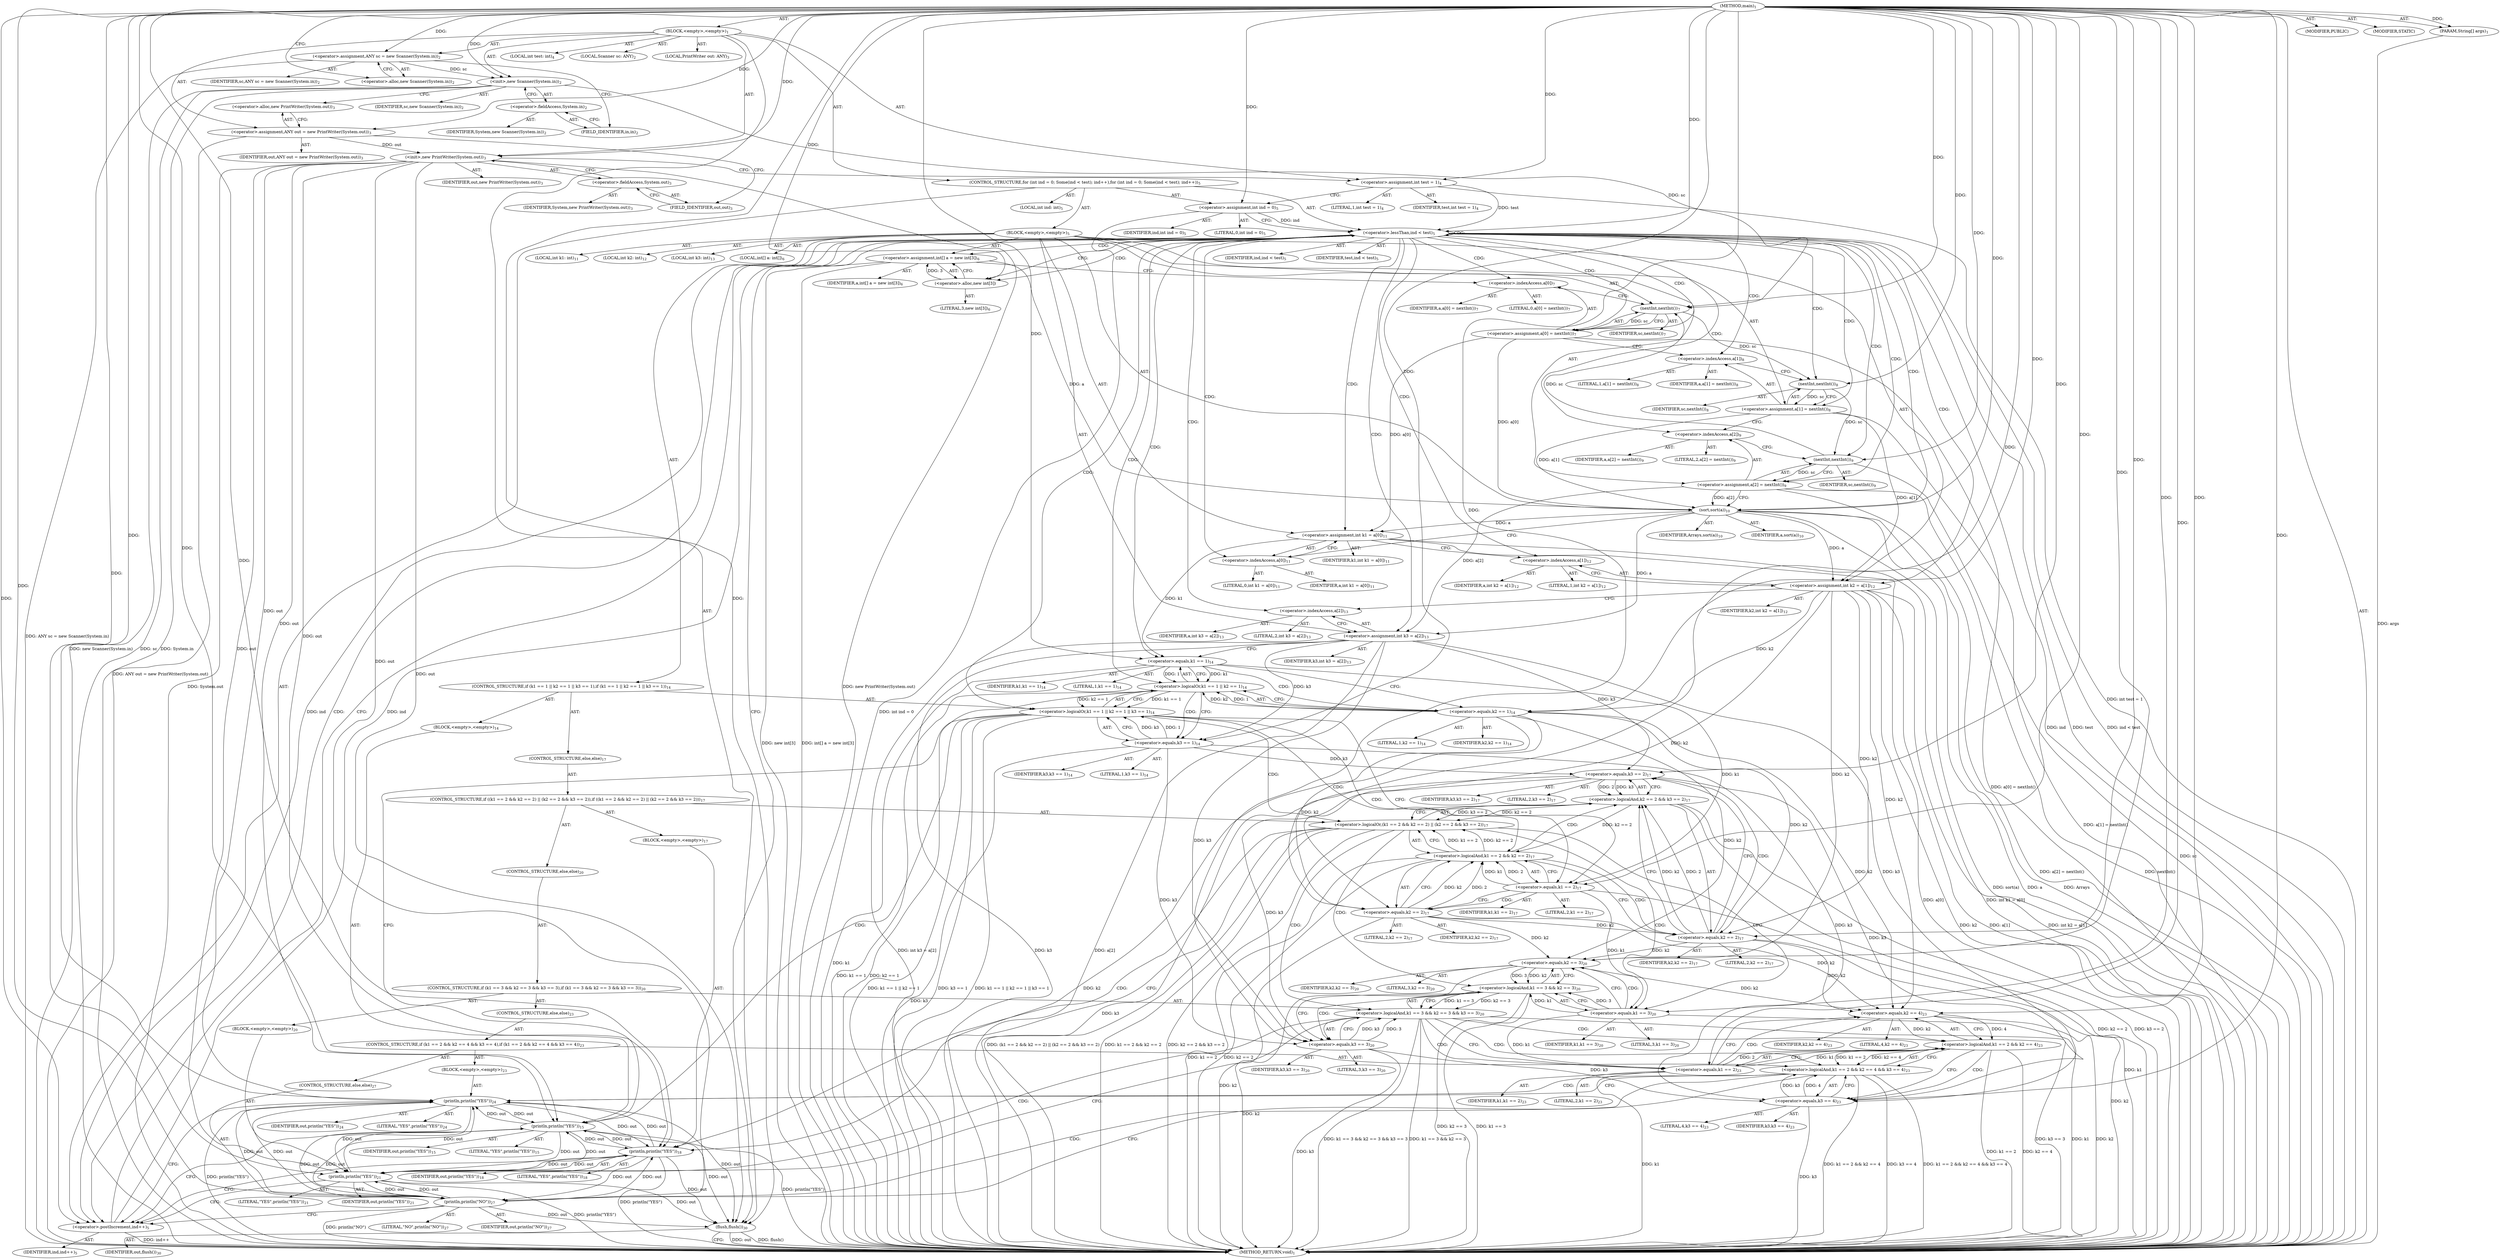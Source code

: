 digraph "main" {  
"21" [label = <(METHOD,main)<SUB>1</SUB>> ]
"22" [label = <(PARAM,String[] args)<SUB>1</SUB>> ]
"23" [label = <(BLOCK,&lt;empty&gt;,&lt;empty&gt;)<SUB>1</SUB>> ]
"4" [label = <(LOCAL,Scanner sc: ANY)<SUB>2</SUB>> ]
"24" [label = <(&lt;operator&gt;.assignment,ANY sc = new Scanner(System.in))<SUB>2</SUB>> ]
"25" [label = <(IDENTIFIER,sc,ANY sc = new Scanner(System.in))<SUB>2</SUB>> ]
"26" [label = <(&lt;operator&gt;.alloc,new Scanner(System.in))<SUB>2</SUB>> ]
"27" [label = <(&lt;init&gt;,new Scanner(System.in))<SUB>2</SUB>> ]
"3" [label = <(IDENTIFIER,sc,new Scanner(System.in))<SUB>2</SUB>> ]
"28" [label = <(&lt;operator&gt;.fieldAccess,System.in)<SUB>2</SUB>> ]
"29" [label = <(IDENTIFIER,System,new Scanner(System.in))<SUB>2</SUB>> ]
"30" [label = <(FIELD_IDENTIFIER,in,in)<SUB>2</SUB>> ]
"6" [label = <(LOCAL,PrintWriter out: ANY)<SUB>3</SUB>> ]
"31" [label = <(&lt;operator&gt;.assignment,ANY out = new PrintWriter(System.out))<SUB>3</SUB>> ]
"32" [label = <(IDENTIFIER,out,ANY out = new PrintWriter(System.out))<SUB>3</SUB>> ]
"33" [label = <(&lt;operator&gt;.alloc,new PrintWriter(System.out))<SUB>3</SUB>> ]
"34" [label = <(&lt;init&gt;,new PrintWriter(System.out))<SUB>3</SUB>> ]
"5" [label = <(IDENTIFIER,out,new PrintWriter(System.out))<SUB>3</SUB>> ]
"35" [label = <(&lt;operator&gt;.fieldAccess,System.out)<SUB>3</SUB>> ]
"36" [label = <(IDENTIFIER,System,new PrintWriter(System.out))<SUB>3</SUB>> ]
"37" [label = <(FIELD_IDENTIFIER,out,out)<SUB>3</SUB>> ]
"38" [label = <(LOCAL,int test: int)<SUB>4</SUB>> ]
"39" [label = <(&lt;operator&gt;.assignment,int test = 1)<SUB>4</SUB>> ]
"40" [label = <(IDENTIFIER,test,int test = 1)<SUB>4</SUB>> ]
"41" [label = <(LITERAL,1,int test = 1)<SUB>4</SUB>> ]
"42" [label = <(CONTROL_STRUCTURE,for (int ind = 0; Some(ind &lt; test); ind++),for (int ind = 0; Some(ind &lt; test); ind++))<SUB>5</SUB>> ]
"43" [label = <(LOCAL,int ind: int)<SUB>5</SUB>> ]
"44" [label = <(&lt;operator&gt;.assignment,int ind = 0)<SUB>5</SUB>> ]
"45" [label = <(IDENTIFIER,ind,int ind = 0)<SUB>5</SUB>> ]
"46" [label = <(LITERAL,0,int ind = 0)<SUB>5</SUB>> ]
"47" [label = <(&lt;operator&gt;.lessThan,ind &lt; test)<SUB>5</SUB>> ]
"48" [label = <(IDENTIFIER,ind,ind &lt; test)<SUB>5</SUB>> ]
"49" [label = <(IDENTIFIER,test,ind &lt; test)<SUB>5</SUB>> ]
"50" [label = <(&lt;operator&gt;.postIncrement,ind++)<SUB>5</SUB>> ]
"51" [label = <(IDENTIFIER,ind,ind++)<SUB>5</SUB>> ]
"52" [label = <(BLOCK,&lt;empty&gt;,&lt;empty&gt;)<SUB>5</SUB>> ]
"53" [label = <(LOCAL,int[] a: int[])<SUB>6</SUB>> ]
"54" [label = <(&lt;operator&gt;.assignment,int[] a = new int[3])<SUB>6</SUB>> ]
"55" [label = <(IDENTIFIER,a,int[] a = new int[3])<SUB>6</SUB>> ]
"56" [label = <(&lt;operator&gt;.alloc,new int[3])> ]
"57" [label = <(LITERAL,3,new int[3])<SUB>6</SUB>> ]
"58" [label = <(&lt;operator&gt;.assignment,a[0] = nextInt())<SUB>7</SUB>> ]
"59" [label = <(&lt;operator&gt;.indexAccess,a[0])<SUB>7</SUB>> ]
"60" [label = <(IDENTIFIER,a,a[0] = nextInt())<SUB>7</SUB>> ]
"61" [label = <(LITERAL,0,a[0] = nextInt())<SUB>7</SUB>> ]
"62" [label = <(nextInt,nextInt())<SUB>7</SUB>> ]
"63" [label = <(IDENTIFIER,sc,nextInt())<SUB>7</SUB>> ]
"64" [label = <(&lt;operator&gt;.assignment,a[1] = nextInt())<SUB>8</SUB>> ]
"65" [label = <(&lt;operator&gt;.indexAccess,a[1])<SUB>8</SUB>> ]
"66" [label = <(IDENTIFIER,a,a[1] = nextInt())<SUB>8</SUB>> ]
"67" [label = <(LITERAL,1,a[1] = nextInt())<SUB>8</SUB>> ]
"68" [label = <(nextInt,nextInt())<SUB>8</SUB>> ]
"69" [label = <(IDENTIFIER,sc,nextInt())<SUB>8</SUB>> ]
"70" [label = <(&lt;operator&gt;.assignment,a[2] = nextInt())<SUB>9</SUB>> ]
"71" [label = <(&lt;operator&gt;.indexAccess,a[2])<SUB>9</SUB>> ]
"72" [label = <(IDENTIFIER,a,a[2] = nextInt())<SUB>9</SUB>> ]
"73" [label = <(LITERAL,2,a[2] = nextInt())<SUB>9</SUB>> ]
"74" [label = <(nextInt,nextInt())<SUB>9</SUB>> ]
"75" [label = <(IDENTIFIER,sc,nextInt())<SUB>9</SUB>> ]
"76" [label = <(sort,sort(a))<SUB>10</SUB>> ]
"77" [label = <(IDENTIFIER,Arrays,sort(a))<SUB>10</SUB>> ]
"78" [label = <(IDENTIFIER,a,sort(a))<SUB>10</SUB>> ]
"79" [label = <(LOCAL,int k1: int)<SUB>11</SUB>> ]
"80" [label = <(&lt;operator&gt;.assignment,int k1 = a[0])<SUB>11</SUB>> ]
"81" [label = <(IDENTIFIER,k1,int k1 = a[0])<SUB>11</SUB>> ]
"82" [label = <(&lt;operator&gt;.indexAccess,a[0])<SUB>11</SUB>> ]
"83" [label = <(IDENTIFIER,a,int k1 = a[0])<SUB>11</SUB>> ]
"84" [label = <(LITERAL,0,int k1 = a[0])<SUB>11</SUB>> ]
"85" [label = <(LOCAL,int k2: int)<SUB>12</SUB>> ]
"86" [label = <(&lt;operator&gt;.assignment,int k2 = a[1])<SUB>12</SUB>> ]
"87" [label = <(IDENTIFIER,k2,int k2 = a[1])<SUB>12</SUB>> ]
"88" [label = <(&lt;operator&gt;.indexAccess,a[1])<SUB>12</SUB>> ]
"89" [label = <(IDENTIFIER,a,int k2 = a[1])<SUB>12</SUB>> ]
"90" [label = <(LITERAL,1,int k2 = a[1])<SUB>12</SUB>> ]
"91" [label = <(LOCAL,int k3: int)<SUB>13</SUB>> ]
"92" [label = <(&lt;operator&gt;.assignment,int k3 = a[2])<SUB>13</SUB>> ]
"93" [label = <(IDENTIFIER,k3,int k3 = a[2])<SUB>13</SUB>> ]
"94" [label = <(&lt;operator&gt;.indexAccess,a[2])<SUB>13</SUB>> ]
"95" [label = <(IDENTIFIER,a,int k3 = a[2])<SUB>13</SUB>> ]
"96" [label = <(LITERAL,2,int k3 = a[2])<SUB>13</SUB>> ]
"97" [label = <(CONTROL_STRUCTURE,if (k1 == 1 || k2 == 1 || k3 == 1),if (k1 == 1 || k2 == 1 || k3 == 1))<SUB>14</SUB>> ]
"98" [label = <(&lt;operator&gt;.logicalOr,k1 == 1 || k2 == 1 || k3 == 1)<SUB>14</SUB>> ]
"99" [label = <(&lt;operator&gt;.logicalOr,k1 == 1 || k2 == 1)<SUB>14</SUB>> ]
"100" [label = <(&lt;operator&gt;.equals,k1 == 1)<SUB>14</SUB>> ]
"101" [label = <(IDENTIFIER,k1,k1 == 1)<SUB>14</SUB>> ]
"102" [label = <(LITERAL,1,k1 == 1)<SUB>14</SUB>> ]
"103" [label = <(&lt;operator&gt;.equals,k2 == 1)<SUB>14</SUB>> ]
"104" [label = <(IDENTIFIER,k2,k2 == 1)<SUB>14</SUB>> ]
"105" [label = <(LITERAL,1,k2 == 1)<SUB>14</SUB>> ]
"106" [label = <(&lt;operator&gt;.equals,k3 == 1)<SUB>14</SUB>> ]
"107" [label = <(IDENTIFIER,k3,k3 == 1)<SUB>14</SUB>> ]
"108" [label = <(LITERAL,1,k3 == 1)<SUB>14</SUB>> ]
"109" [label = <(BLOCK,&lt;empty&gt;,&lt;empty&gt;)<SUB>14</SUB>> ]
"110" [label = <(println,println(&quot;YES&quot;))<SUB>15</SUB>> ]
"111" [label = <(IDENTIFIER,out,println(&quot;YES&quot;))<SUB>15</SUB>> ]
"112" [label = <(LITERAL,&quot;YES&quot;,println(&quot;YES&quot;))<SUB>15</SUB>> ]
"113" [label = <(CONTROL_STRUCTURE,else,else)<SUB>17</SUB>> ]
"114" [label = <(CONTROL_STRUCTURE,if ((k1 == 2 &amp;&amp; k2 == 2) || (k2 == 2 &amp;&amp; k3 == 2)),if ((k1 == 2 &amp;&amp; k2 == 2) || (k2 == 2 &amp;&amp; k3 == 2)))<SUB>17</SUB>> ]
"115" [label = <(&lt;operator&gt;.logicalOr,(k1 == 2 &amp;&amp; k2 == 2) || (k2 == 2 &amp;&amp; k3 == 2))<SUB>17</SUB>> ]
"116" [label = <(&lt;operator&gt;.logicalAnd,k1 == 2 &amp;&amp; k2 == 2)<SUB>17</SUB>> ]
"117" [label = <(&lt;operator&gt;.equals,k1 == 2)<SUB>17</SUB>> ]
"118" [label = <(IDENTIFIER,k1,k1 == 2)<SUB>17</SUB>> ]
"119" [label = <(LITERAL,2,k1 == 2)<SUB>17</SUB>> ]
"120" [label = <(&lt;operator&gt;.equals,k2 == 2)<SUB>17</SUB>> ]
"121" [label = <(IDENTIFIER,k2,k2 == 2)<SUB>17</SUB>> ]
"122" [label = <(LITERAL,2,k2 == 2)<SUB>17</SUB>> ]
"123" [label = <(&lt;operator&gt;.logicalAnd,k2 == 2 &amp;&amp; k3 == 2)<SUB>17</SUB>> ]
"124" [label = <(&lt;operator&gt;.equals,k2 == 2)<SUB>17</SUB>> ]
"125" [label = <(IDENTIFIER,k2,k2 == 2)<SUB>17</SUB>> ]
"126" [label = <(LITERAL,2,k2 == 2)<SUB>17</SUB>> ]
"127" [label = <(&lt;operator&gt;.equals,k3 == 2)<SUB>17</SUB>> ]
"128" [label = <(IDENTIFIER,k3,k3 == 2)<SUB>17</SUB>> ]
"129" [label = <(LITERAL,2,k3 == 2)<SUB>17</SUB>> ]
"130" [label = <(BLOCK,&lt;empty&gt;,&lt;empty&gt;)<SUB>17</SUB>> ]
"131" [label = <(println,println(&quot;YES&quot;))<SUB>18</SUB>> ]
"132" [label = <(IDENTIFIER,out,println(&quot;YES&quot;))<SUB>18</SUB>> ]
"133" [label = <(LITERAL,&quot;YES&quot;,println(&quot;YES&quot;))<SUB>18</SUB>> ]
"134" [label = <(CONTROL_STRUCTURE,else,else)<SUB>20</SUB>> ]
"135" [label = <(CONTROL_STRUCTURE,if (k1 == 3 &amp;&amp; k2 == 3 &amp;&amp; k3 == 3),if (k1 == 3 &amp;&amp; k2 == 3 &amp;&amp; k3 == 3))<SUB>20</SUB>> ]
"136" [label = <(&lt;operator&gt;.logicalAnd,k1 == 3 &amp;&amp; k2 == 3 &amp;&amp; k3 == 3)<SUB>20</SUB>> ]
"137" [label = <(&lt;operator&gt;.logicalAnd,k1 == 3 &amp;&amp; k2 == 3)<SUB>20</SUB>> ]
"138" [label = <(&lt;operator&gt;.equals,k1 == 3)<SUB>20</SUB>> ]
"139" [label = <(IDENTIFIER,k1,k1 == 3)<SUB>20</SUB>> ]
"140" [label = <(LITERAL,3,k1 == 3)<SUB>20</SUB>> ]
"141" [label = <(&lt;operator&gt;.equals,k2 == 3)<SUB>20</SUB>> ]
"142" [label = <(IDENTIFIER,k2,k2 == 3)<SUB>20</SUB>> ]
"143" [label = <(LITERAL,3,k2 == 3)<SUB>20</SUB>> ]
"144" [label = <(&lt;operator&gt;.equals,k3 == 3)<SUB>20</SUB>> ]
"145" [label = <(IDENTIFIER,k3,k3 == 3)<SUB>20</SUB>> ]
"146" [label = <(LITERAL,3,k3 == 3)<SUB>20</SUB>> ]
"147" [label = <(BLOCK,&lt;empty&gt;,&lt;empty&gt;)<SUB>20</SUB>> ]
"148" [label = <(println,println(&quot;YES&quot;))<SUB>21</SUB>> ]
"149" [label = <(IDENTIFIER,out,println(&quot;YES&quot;))<SUB>21</SUB>> ]
"150" [label = <(LITERAL,&quot;YES&quot;,println(&quot;YES&quot;))<SUB>21</SUB>> ]
"151" [label = <(CONTROL_STRUCTURE,else,else)<SUB>23</SUB>> ]
"152" [label = <(CONTROL_STRUCTURE,if (k1 == 2 &amp;&amp; k2 == 4 &amp;&amp; k3 == 4),if (k1 == 2 &amp;&amp; k2 == 4 &amp;&amp; k3 == 4))<SUB>23</SUB>> ]
"153" [label = <(&lt;operator&gt;.logicalAnd,k1 == 2 &amp;&amp; k2 == 4 &amp;&amp; k3 == 4)<SUB>23</SUB>> ]
"154" [label = <(&lt;operator&gt;.logicalAnd,k1 == 2 &amp;&amp; k2 == 4)<SUB>23</SUB>> ]
"155" [label = <(&lt;operator&gt;.equals,k1 == 2)<SUB>23</SUB>> ]
"156" [label = <(IDENTIFIER,k1,k1 == 2)<SUB>23</SUB>> ]
"157" [label = <(LITERAL,2,k1 == 2)<SUB>23</SUB>> ]
"158" [label = <(&lt;operator&gt;.equals,k2 == 4)<SUB>23</SUB>> ]
"159" [label = <(IDENTIFIER,k2,k2 == 4)<SUB>23</SUB>> ]
"160" [label = <(LITERAL,4,k2 == 4)<SUB>23</SUB>> ]
"161" [label = <(&lt;operator&gt;.equals,k3 == 4)<SUB>23</SUB>> ]
"162" [label = <(IDENTIFIER,k3,k3 == 4)<SUB>23</SUB>> ]
"163" [label = <(LITERAL,4,k3 == 4)<SUB>23</SUB>> ]
"164" [label = <(BLOCK,&lt;empty&gt;,&lt;empty&gt;)<SUB>23</SUB>> ]
"165" [label = <(println,println(&quot;YES&quot;))<SUB>24</SUB>> ]
"166" [label = <(IDENTIFIER,out,println(&quot;YES&quot;))<SUB>24</SUB>> ]
"167" [label = <(LITERAL,&quot;YES&quot;,println(&quot;YES&quot;))<SUB>24</SUB>> ]
"168" [label = <(CONTROL_STRUCTURE,else,else)<SUB>27</SUB>> ]
"169" [label = <(println,println(&quot;NO&quot;))<SUB>27</SUB>> ]
"170" [label = <(IDENTIFIER,out,println(&quot;NO&quot;))<SUB>27</SUB>> ]
"171" [label = <(LITERAL,&quot;NO&quot;,println(&quot;NO&quot;))<SUB>27</SUB>> ]
"172" [label = <(flush,flush())<SUB>30</SUB>> ]
"173" [label = <(IDENTIFIER,out,flush())<SUB>30</SUB>> ]
"174" [label = <(MODIFIER,PUBLIC)> ]
"175" [label = <(MODIFIER,STATIC)> ]
"176" [label = <(METHOD_RETURN,void)<SUB>1</SUB>> ]
  "21" -> "22"  [ label = "AST: "] 
  "21" -> "23"  [ label = "AST: "] 
  "21" -> "174"  [ label = "AST: "] 
  "21" -> "175"  [ label = "AST: "] 
  "21" -> "176"  [ label = "AST: "] 
  "23" -> "4"  [ label = "AST: "] 
  "23" -> "24"  [ label = "AST: "] 
  "23" -> "27"  [ label = "AST: "] 
  "23" -> "6"  [ label = "AST: "] 
  "23" -> "31"  [ label = "AST: "] 
  "23" -> "34"  [ label = "AST: "] 
  "23" -> "38"  [ label = "AST: "] 
  "23" -> "39"  [ label = "AST: "] 
  "23" -> "42"  [ label = "AST: "] 
  "23" -> "172"  [ label = "AST: "] 
  "24" -> "25"  [ label = "AST: "] 
  "24" -> "26"  [ label = "AST: "] 
  "27" -> "3"  [ label = "AST: "] 
  "27" -> "28"  [ label = "AST: "] 
  "28" -> "29"  [ label = "AST: "] 
  "28" -> "30"  [ label = "AST: "] 
  "31" -> "32"  [ label = "AST: "] 
  "31" -> "33"  [ label = "AST: "] 
  "34" -> "5"  [ label = "AST: "] 
  "34" -> "35"  [ label = "AST: "] 
  "35" -> "36"  [ label = "AST: "] 
  "35" -> "37"  [ label = "AST: "] 
  "39" -> "40"  [ label = "AST: "] 
  "39" -> "41"  [ label = "AST: "] 
  "42" -> "43"  [ label = "AST: "] 
  "42" -> "44"  [ label = "AST: "] 
  "42" -> "47"  [ label = "AST: "] 
  "42" -> "50"  [ label = "AST: "] 
  "42" -> "52"  [ label = "AST: "] 
  "44" -> "45"  [ label = "AST: "] 
  "44" -> "46"  [ label = "AST: "] 
  "47" -> "48"  [ label = "AST: "] 
  "47" -> "49"  [ label = "AST: "] 
  "50" -> "51"  [ label = "AST: "] 
  "52" -> "53"  [ label = "AST: "] 
  "52" -> "54"  [ label = "AST: "] 
  "52" -> "58"  [ label = "AST: "] 
  "52" -> "64"  [ label = "AST: "] 
  "52" -> "70"  [ label = "AST: "] 
  "52" -> "76"  [ label = "AST: "] 
  "52" -> "79"  [ label = "AST: "] 
  "52" -> "80"  [ label = "AST: "] 
  "52" -> "85"  [ label = "AST: "] 
  "52" -> "86"  [ label = "AST: "] 
  "52" -> "91"  [ label = "AST: "] 
  "52" -> "92"  [ label = "AST: "] 
  "52" -> "97"  [ label = "AST: "] 
  "54" -> "55"  [ label = "AST: "] 
  "54" -> "56"  [ label = "AST: "] 
  "56" -> "57"  [ label = "AST: "] 
  "58" -> "59"  [ label = "AST: "] 
  "58" -> "62"  [ label = "AST: "] 
  "59" -> "60"  [ label = "AST: "] 
  "59" -> "61"  [ label = "AST: "] 
  "62" -> "63"  [ label = "AST: "] 
  "64" -> "65"  [ label = "AST: "] 
  "64" -> "68"  [ label = "AST: "] 
  "65" -> "66"  [ label = "AST: "] 
  "65" -> "67"  [ label = "AST: "] 
  "68" -> "69"  [ label = "AST: "] 
  "70" -> "71"  [ label = "AST: "] 
  "70" -> "74"  [ label = "AST: "] 
  "71" -> "72"  [ label = "AST: "] 
  "71" -> "73"  [ label = "AST: "] 
  "74" -> "75"  [ label = "AST: "] 
  "76" -> "77"  [ label = "AST: "] 
  "76" -> "78"  [ label = "AST: "] 
  "80" -> "81"  [ label = "AST: "] 
  "80" -> "82"  [ label = "AST: "] 
  "82" -> "83"  [ label = "AST: "] 
  "82" -> "84"  [ label = "AST: "] 
  "86" -> "87"  [ label = "AST: "] 
  "86" -> "88"  [ label = "AST: "] 
  "88" -> "89"  [ label = "AST: "] 
  "88" -> "90"  [ label = "AST: "] 
  "92" -> "93"  [ label = "AST: "] 
  "92" -> "94"  [ label = "AST: "] 
  "94" -> "95"  [ label = "AST: "] 
  "94" -> "96"  [ label = "AST: "] 
  "97" -> "98"  [ label = "AST: "] 
  "97" -> "109"  [ label = "AST: "] 
  "97" -> "113"  [ label = "AST: "] 
  "98" -> "99"  [ label = "AST: "] 
  "98" -> "106"  [ label = "AST: "] 
  "99" -> "100"  [ label = "AST: "] 
  "99" -> "103"  [ label = "AST: "] 
  "100" -> "101"  [ label = "AST: "] 
  "100" -> "102"  [ label = "AST: "] 
  "103" -> "104"  [ label = "AST: "] 
  "103" -> "105"  [ label = "AST: "] 
  "106" -> "107"  [ label = "AST: "] 
  "106" -> "108"  [ label = "AST: "] 
  "109" -> "110"  [ label = "AST: "] 
  "110" -> "111"  [ label = "AST: "] 
  "110" -> "112"  [ label = "AST: "] 
  "113" -> "114"  [ label = "AST: "] 
  "114" -> "115"  [ label = "AST: "] 
  "114" -> "130"  [ label = "AST: "] 
  "114" -> "134"  [ label = "AST: "] 
  "115" -> "116"  [ label = "AST: "] 
  "115" -> "123"  [ label = "AST: "] 
  "116" -> "117"  [ label = "AST: "] 
  "116" -> "120"  [ label = "AST: "] 
  "117" -> "118"  [ label = "AST: "] 
  "117" -> "119"  [ label = "AST: "] 
  "120" -> "121"  [ label = "AST: "] 
  "120" -> "122"  [ label = "AST: "] 
  "123" -> "124"  [ label = "AST: "] 
  "123" -> "127"  [ label = "AST: "] 
  "124" -> "125"  [ label = "AST: "] 
  "124" -> "126"  [ label = "AST: "] 
  "127" -> "128"  [ label = "AST: "] 
  "127" -> "129"  [ label = "AST: "] 
  "130" -> "131"  [ label = "AST: "] 
  "131" -> "132"  [ label = "AST: "] 
  "131" -> "133"  [ label = "AST: "] 
  "134" -> "135"  [ label = "AST: "] 
  "135" -> "136"  [ label = "AST: "] 
  "135" -> "147"  [ label = "AST: "] 
  "135" -> "151"  [ label = "AST: "] 
  "136" -> "137"  [ label = "AST: "] 
  "136" -> "144"  [ label = "AST: "] 
  "137" -> "138"  [ label = "AST: "] 
  "137" -> "141"  [ label = "AST: "] 
  "138" -> "139"  [ label = "AST: "] 
  "138" -> "140"  [ label = "AST: "] 
  "141" -> "142"  [ label = "AST: "] 
  "141" -> "143"  [ label = "AST: "] 
  "144" -> "145"  [ label = "AST: "] 
  "144" -> "146"  [ label = "AST: "] 
  "147" -> "148"  [ label = "AST: "] 
  "148" -> "149"  [ label = "AST: "] 
  "148" -> "150"  [ label = "AST: "] 
  "151" -> "152"  [ label = "AST: "] 
  "152" -> "153"  [ label = "AST: "] 
  "152" -> "164"  [ label = "AST: "] 
  "152" -> "168"  [ label = "AST: "] 
  "153" -> "154"  [ label = "AST: "] 
  "153" -> "161"  [ label = "AST: "] 
  "154" -> "155"  [ label = "AST: "] 
  "154" -> "158"  [ label = "AST: "] 
  "155" -> "156"  [ label = "AST: "] 
  "155" -> "157"  [ label = "AST: "] 
  "158" -> "159"  [ label = "AST: "] 
  "158" -> "160"  [ label = "AST: "] 
  "161" -> "162"  [ label = "AST: "] 
  "161" -> "163"  [ label = "AST: "] 
  "164" -> "165"  [ label = "AST: "] 
  "165" -> "166"  [ label = "AST: "] 
  "165" -> "167"  [ label = "AST: "] 
  "168" -> "169"  [ label = "AST: "] 
  "169" -> "170"  [ label = "AST: "] 
  "169" -> "171"  [ label = "AST: "] 
  "172" -> "173"  [ label = "AST: "] 
  "24" -> "30"  [ label = "CFG: "] 
  "27" -> "33"  [ label = "CFG: "] 
  "31" -> "37"  [ label = "CFG: "] 
  "34" -> "39"  [ label = "CFG: "] 
  "39" -> "44"  [ label = "CFG: "] 
  "172" -> "176"  [ label = "CFG: "] 
  "26" -> "24"  [ label = "CFG: "] 
  "28" -> "27"  [ label = "CFG: "] 
  "33" -> "31"  [ label = "CFG: "] 
  "35" -> "34"  [ label = "CFG: "] 
  "44" -> "47"  [ label = "CFG: "] 
  "47" -> "56"  [ label = "CFG: "] 
  "47" -> "172"  [ label = "CFG: "] 
  "50" -> "47"  [ label = "CFG: "] 
  "30" -> "28"  [ label = "CFG: "] 
  "37" -> "35"  [ label = "CFG: "] 
  "54" -> "59"  [ label = "CFG: "] 
  "58" -> "65"  [ label = "CFG: "] 
  "64" -> "71"  [ label = "CFG: "] 
  "70" -> "76"  [ label = "CFG: "] 
  "76" -> "82"  [ label = "CFG: "] 
  "80" -> "88"  [ label = "CFG: "] 
  "86" -> "94"  [ label = "CFG: "] 
  "92" -> "100"  [ label = "CFG: "] 
  "56" -> "54"  [ label = "CFG: "] 
  "59" -> "62"  [ label = "CFG: "] 
  "62" -> "58"  [ label = "CFG: "] 
  "65" -> "68"  [ label = "CFG: "] 
  "68" -> "64"  [ label = "CFG: "] 
  "71" -> "74"  [ label = "CFG: "] 
  "74" -> "70"  [ label = "CFG: "] 
  "82" -> "80"  [ label = "CFG: "] 
  "88" -> "86"  [ label = "CFG: "] 
  "94" -> "92"  [ label = "CFG: "] 
  "98" -> "110"  [ label = "CFG: "] 
  "98" -> "117"  [ label = "CFG: "] 
  "99" -> "98"  [ label = "CFG: "] 
  "99" -> "106"  [ label = "CFG: "] 
  "106" -> "98"  [ label = "CFG: "] 
  "110" -> "50"  [ label = "CFG: "] 
  "100" -> "99"  [ label = "CFG: "] 
  "100" -> "103"  [ label = "CFG: "] 
  "103" -> "99"  [ label = "CFG: "] 
  "115" -> "131"  [ label = "CFG: "] 
  "115" -> "138"  [ label = "CFG: "] 
  "116" -> "115"  [ label = "CFG: "] 
  "116" -> "124"  [ label = "CFG: "] 
  "123" -> "115"  [ label = "CFG: "] 
  "131" -> "50"  [ label = "CFG: "] 
  "117" -> "116"  [ label = "CFG: "] 
  "117" -> "120"  [ label = "CFG: "] 
  "120" -> "116"  [ label = "CFG: "] 
  "124" -> "123"  [ label = "CFG: "] 
  "124" -> "127"  [ label = "CFG: "] 
  "127" -> "123"  [ label = "CFG: "] 
  "136" -> "148"  [ label = "CFG: "] 
  "136" -> "155"  [ label = "CFG: "] 
  "137" -> "136"  [ label = "CFG: "] 
  "137" -> "144"  [ label = "CFG: "] 
  "144" -> "136"  [ label = "CFG: "] 
  "148" -> "50"  [ label = "CFG: "] 
  "138" -> "137"  [ label = "CFG: "] 
  "138" -> "141"  [ label = "CFG: "] 
  "141" -> "137"  [ label = "CFG: "] 
  "153" -> "165"  [ label = "CFG: "] 
  "153" -> "169"  [ label = "CFG: "] 
  "154" -> "153"  [ label = "CFG: "] 
  "154" -> "161"  [ label = "CFG: "] 
  "161" -> "153"  [ label = "CFG: "] 
  "165" -> "50"  [ label = "CFG: "] 
  "169" -> "50"  [ label = "CFG: "] 
  "155" -> "154"  [ label = "CFG: "] 
  "155" -> "158"  [ label = "CFG: "] 
  "158" -> "154"  [ label = "CFG: "] 
  "21" -> "26"  [ label = "CFG: "] 
  "22" -> "176"  [ label = "DDG: args"] 
  "24" -> "176"  [ label = "DDG: ANY sc = new Scanner(System.in)"] 
  "27" -> "176"  [ label = "DDG: sc"] 
  "27" -> "176"  [ label = "DDG: System.in"] 
  "27" -> "176"  [ label = "DDG: new Scanner(System.in)"] 
  "31" -> "176"  [ label = "DDG: ANY out = new PrintWriter(System.out)"] 
  "34" -> "176"  [ label = "DDG: System.out"] 
  "34" -> "176"  [ label = "DDG: new PrintWriter(System.out)"] 
  "39" -> "176"  [ label = "DDG: int test = 1"] 
  "44" -> "176"  [ label = "DDG: int ind = 0"] 
  "47" -> "176"  [ label = "DDG: ind"] 
  "47" -> "176"  [ label = "DDG: test"] 
  "47" -> "176"  [ label = "DDG: ind &lt; test"] 
  "172" -> "176"  [ label = "DDG: out"] 
  "172" -> "176"  [ label = "DDG: flush()"] 
  "54" -> "176"  [ label = "DDG: new int[3]"] 
  "54" -> "176"  [ label = "DDG: int[] a = new int[3]"] 
  "58" -> "176"  [ label = "DDG: a[0] = nextInt()"] 
  "64" -> "176"  [ label = "DDG: a[1] = nextInt()"] 
  "74" -> "176"  [ label = "DDG: sc"] 
  "70" -> "176"  [ label = "DDG: nextInt()"] 
  "70" -> "176"  [ label = "DDG: a[2] = nextInt()"] 
  "76" -> "176"  [ label = "DDG: a"] 
  "76" -> "176"  [ label = "DDG: sort(a)"] 
  "80" -> "176"  [ label = "DDG: a[0]"] 
  "80" -> "176"  [ label = "DDG: int k1 = a[0]"] 
  "86" -> "176"  [ label = "DDG: k2"] 
  "86" -> "176"  [ label = "DDG: a[1]"] 
  "86" -> "176"  [ label = "DDG: int k2 = a[1]"] 
  "92" -> "176"  [ label = "DDG: k3"] 
  "92" -> "176"  [ label = "DDG: a[2]"] 
  "92" -> "176"  [ label = "DDG: int k3 = a[2]"] 
  "100" -> "176"  [ label = "DDG: k1"] 
  "99" -> "176"  [ label = "DDG: k1 == 1"] 
  "103" -> "176"  [ label = "DDG: k2"] 
  "99" -> "176"  [ label = "DDG: k2 == 1"] 
  "98" -> "176"  [ label = "DDG: k1 == 1 || k2 == 1"] 
  "106" -> "176"  [ label = "DDG: k3"] 
  "98" -> "176"  [ label = "DDG: k3 == 1"] 
  "98" -> "176"  [ label = "DDG: k1 == 1 || k2 == 1 || k3 == 1"] 
  "117" -> "176"  [ label = "DDG: k1"] 
  "116" -> "176"  [ label = "DDG: k1 == 2"] 
  "120" -> "176"  [ label = "DDG: k2"] 
  "116" -> "176"  [ label = "DDG: k2 == 2"] 
  "115" -> "176"  [ label = "DDG: k1 == 2 &amp;&amp; k2 == 2"] 
  "124" -> "176"  [ label = "DDG: k2"] 
  "123" -> "176"  [ label = "DDG: k2 == 2"] 
  "127" -> "176"  [ label = "DDG: k3"] 
  "123" -> "176"  [ label = "DDG: k3 == 2"] 
  "115" -> "176"  [ label = "DDG: k2 == 2 &amp;&amp; k3 == 2"] 
  "115" -> "176"  [ label = "DDG: (k1 == 2 &amp;&amp; k2 == 2) || (k2 == 2 &amp;&amp; k3 == 2)"] 
  "138" -> "176"  [ label = "DDG: k1"] 
  "137" -> "176"  [ label = "DDG: k1 == 3"] 
  "141" -> "176"  [ label = "DDG: k2"] 
  "137" -> "176"  [ label = "DDG: k2 == 3"] 
  "136" -> "176"  [ label = "DDG: k1 == 3 &amp;&amp; k2 == 3"] 
  "144" -> "176"  [ label = "DDG: k3"] 
  "136" -> "176"  [ label = "DDG: k3 == 3"] 
  "136" -> "176"  [ label = "DDG: k1 == 3 &amp;&amp; k2 == 3 &amp;&amp; k3 == 3"] 
  "155" -> "176"  [ label = "DDG: k1"] 
  "154" -> "176"  [ label = "DDG: k1 == 2"] 
  "158" -> "176"  [ label = "DDG: k2"] 
  "154" -> "176"  [ label = "DDG: k2 == 4"] 
  "153" -> "176"  [ label = "DDG: k1 == 2 &amp;&amp; k2 == 4"] 
  "161" -> "176"  [ label = "DDG: k3"] 
  "153" -> "176"  [ label = "DDG: k3 == 4"] 
  "153" -> "176"  [ label = "DDG: k1 == 2 &amp;&amp; k2 == 4 &amp;&amp; k3 == 4"] 
  "169" -> "176"  [ label = "DDG: println(&quot;NO&quot;)"] 
  "165" -> "176"  [ label = "DDG: println(&quot;YES&quot;)"] 
  "148" -> "176"  [ label = "DDG: println(&quot;YES&quot;)"] 
  "131" -> "176"  [ label = "DDG: println(&quot;YES&quot;)"] 
  "110" -> "176"  [ label = "DDG: println(&quot;YES&quot;)"] 
  "50" -> "176"  [ label = "DDG: ind++"] 
  "76" -> "176"  [ label = "DDG: Arrays"] 
  "21" -> "22"  [ label = "DDG: "] 
  "21" -> "24"  [ label = "DDG: "] 
  "21" -> "31"  [ label = "DDG: "] 
  "21" -> "39"  [ label = "DDG: "] 
  "24" -> "27"  [ label = "DDG: sc"] 
  "21" -> "27"  [ label = "DDG: "] 
  "31" -> "34"  [ label = "DDG: out"] 
  "21" -> "34"  [ label = "DDG: "] 
  "21" -> "44"  [ label = "DDG: "] 
  "34" -> "172"  [ label = "DDG: out"] 
  "169" -> "172"  [ label = "DDG: out"] 
  "165" -> "172"  [ label = "DDG: out"] 
  "148" -> "172"  [ label = "DDG: out"] 
  "131" -> "172"  [ label = "DDG: out"] 
  "110" -> "172"  [ label = "DDG: out"] 
  "21" -> "172"  [ label = "DDG: "] 
  "44" -> "47"  [ label = "DDG: ind"] 
  "50" -> "47"  [ label = "DDG: ind"] 
  "21" -> "47"  [ label = "DDG: "] 
  "39" -> "47"  [ label = "DDG: test"] 
  "47" -> "50"  [ label = "DDG: ind"] 
  "21" -> "50"  [ label = "DDG: "] 
  "56" -> "54"  [ label = "DDG: 3"] 
  "62" -> "58"  [ label = "DDG: sc"] 
  "68" -> "64"  [ label = "DDG: sc"] 
  "74" -> "70"  [ label = "DDG: sc"] 
  "58" -> "80"  [ label = "DDG: a[0]"] 
  "76" -> "80"  [ label = "DDG: a"] 
  "64" -> "86"  [ label = "DDG: a[1]"] 
  "76" -> "86"  [ label = "DDG: a"] 
  "70" -> "92"  [ label = "DDG: a[2]"] 
  "76" -> "92"  [ label = "DDG: a"] 
  "21" -> "76"  [ label = "DDG: "] 
  "54" -> "76"  [ label = "DDG: a"] 
  "58" -> "76"  [ label = "DDG: a[0]"] 
  "64" -> "76"  [ label = "DDG: a[1]"] 
  "70" -> "76"  [ label = "DDG: a[2]"] 
  "21" -> "56"  [ label = "DDG: "] 
  "27" -> "62"  [ label = "DDG: sc"] 
  "74" -> "62"  [ label = "DDG: sc"] 
  "21" -> "62"  [ label = "DDG: "] 
  "62" -> "68"  [ label = "DDG: sc"] 
  "21" -> "68"  [ label = "DDG: "] 
  "68" -> "74"  [ label = "DDG: sc"] 
  "21" -> "74"  [ label = "DDG: "] 
  "99" -> "98"  [ label = "DDG: k1 == 1"] 
  "99" -> "98"  [ label = "DDG: k2 == 1"] 
  "106" -> "98"  [ label = "DDG: k3"] 
  "106" -> "98"  [ label = "DDG: 1"] 
  "100" -> "99"  [ label = "DDG: k1"] 
  "100" -> "99"  [ label = "DDG: 1"] 
  "103" -> "99"  [ label = "DDG: k2"] 
  "103" -> "99"  [ label = "DDG: 1"] 
  "92" -> "106"  [ label = "DDG: k3"] 
  "21" -> "106"  [ label = "DDG: "] 
  "34" -> "110"  [ label = "DDG: out"] 
  "169" -> "110"  [ label = "DDG: out"] 
  "165" -> "110"  [ label = "DDG: out"] 
  "148" -> "110"  [ label = "DDG: out"] 
  "131" -> "110"  [ label = "DDG: out"] 
  "21" -> "110"  [ label = "DDG: "] 
  "80" -> "100"  [ label = "DDG: k1"] 
  "21" -> "100"  [ label = "DDG: "] 
  "86" -> "103"  [ label = "DDG: k2"] 
  "21" -> "103"  [ label = "DDG: "] 
  "116" -> "115"  [ label = "DDG: k1 == 2"] 
  "116" -> "115"  [ label = "DDG: k2 == 2"] 
  "123" -> "115"  [ label = "DDG: k2 == 2"] 
  "123" -> "115"  [ label = "DDG: k3 == 2"] 
  "117" -> "116"  [ label = "DDG: k1"] 
  "117" -> "116"  [ label = "DDG: 2"] 
  "120" -> "116"  [ label = "DDG: k2"] 
  "120" -> "116"  [ label = "DDG: 2"] 
  "123" -> "116"  [ label = "DDG: k2 == 2"] 
  "124" -> "123"  [ label = "DDG: k2"] 
  "124" -> "123"  [ label = "DDG: 2"] 
  "127" -> "123"  [ label = "DDG: k3"] 
  "127" -> "123"  [ label = "DDG: 2"] 
  "34" -> "131"  [ label = "DDG: out"] 
  "169" -> "131"  [ label = "DDG: out"] 
  "165" -> "131"  [ label = "DDG: out"] 
  "148" -> "131"  [ label = "DDG: out"] 
  "110" -> "131"  [ label = "DDG: out"] 
  "21" -> "131"  [ label = "DDG: "] 
  "100" -> "117"  [ label = "DDG: k1"] 
  "21" -> "117"  [ label = "DDG: "] 
  "86" -> "120"  [ label = "DDG: k2"] 
  "103" -> "120"  [ label = "DDG: k2"] 
  "21" -> "120"  [ label = "DDG: "] 
  "86" -> "124"  [ label = "DDG: k2"] 
  "103" -> "124"  [ label = "DDG: k2"] 
  "120" -> "124"  [ label = "DDG: k2"] 
  "21" -> "124"  [ label = "DDG: "] 
  "92" -> "127"  [ label = "DDG: k3"] 
  "106" -> "127"  [ label = "DDG: k3"] 
  "21" -> "127"  [ label = "DDG: "] 
  "137" -> "136"  [ label = "DDG: k1 == 3"] 
  "137" -> "136"  [ label = "DDG: k2 == 3"] 
  "144" -> "136"  [ label = "DDG: k3"] 
  "144" -> "136"  [ label = "DDG: 3"] 
  "138" -> "137"  [ label = "DDG: k1"] 
  "138" -> "137"  [ label = "DDG: 3"] 
  "141" -> "137"  [ label = "DDG: k2"] 
  "141" -> "137"  [ label = "DDG: 3"] 
  "92" -> "144"  [ label = "DDG: k3"] 
  "106" -> "144"  [ label = "DDG: k3"] 
  "127" -> "144"  [ label = "DDG: k3"] 
  "21" -> "144"  [ label = "DDG: "] 
  "34" -> "148"  [ label = "DDG: out"] 
  "169" -> "148"  [ label = "DDG: out"] 
  "165" -> "148"  [ label = "DDG: out"] 
  "131" -> "148"  [ label = "DDG: out"] 
  "110" -> "148"  [ label = "DDG: out"] 
  "21" -> "148"  [ label = "DDG: "] 
  "117" -> "138"  [ label = "DDG: k1"] 
  "21" -> "138"  [ label = "DDG: "] 
  "86" -> "141"  [ label = "DDG: k2"] 
  "103" -> "141"  [ label = "DDG: k2"] 
  "120" -> "141"  [ label = "DDG: k2"] 
  "124" -> "141"  [ label = "DDG: k2"] 
  "21" -> "141"  [ label = "DDG: "] 
  "154" -> "153"  [ label = "DDG: k1 == 2"] 
  "154" -> "153"  [ label = "DDG: k2 == 4"] 
  "161" -> "153"  [ label = "DDG: k3"] 
  "161" -> "153"  [ label = "DDG: 4"] 
  "155" -> "154"  [ label = "DDG: k1"] 
  "155" -> "154"  [ label = "DDG: 2"] 
  "158" -> "154"  [ label = "DDG: k2"] 
  "158" -> "154"  [ label = "DDG: 4"] 
  "92" -> "161"  [ label = "DDG: k3"] 
  "106" -> "161"  [ label = "DDG: k3"] 
  "127" -> "161"  [ label = "DDG: k3"] 
  "144" -> "161"  [ label = "DDG: k3"] 
  "21" -> "161"  [ label = "DDG: "] 
  "34" -> "165"  [ label = "DDG: out"] 
  "169" -> "165"  [ label = "DDG: out"] 
  "148" -> "165"  [ label = "DDG: out"] 
  "131" -> "165"  [ label = "DDG: out"] 
  "110" -> "165"  [ label = "DDG: out"] 
  "21" -> "165"  [ label = "DDG: "] 
  "34" -> "169"  [ label = "DDG: out"] 
  "165" -> "169"  [ label = "DDG: out"] 
  "148" -> "169"  [ label = "DDG: out"] 
  "131" -> "169"  [ label = "DDG: out"] 
  "110" -> "169"  [ label = "DDG: out"] 
  "21" -> "169"  [ label = "DDG: "] 
  "138" -> "155"  [ label = "DDG: k1"] 
  "21" -> "155"  [ label = "DDG: "] 
  "86" -> "158"  [ label = "DDG: k2"] 
  "103" -> "158"  [ label = "DDG: k2"] 
  "120" -> "158"  [ label = "DDG: k2"] 
  "124" -> "158"  [ label = "DDG: k2"] 
  "141" -> "158"  [ label = "DDG: k2"] 
  "21" -> "158"  [ label = "DDG: "] 
  "47" -> "94"  [ label = "CDG: "] 
  "47" -> "68"  [ label = "CDG: "] 
  "47" -> "64"  [ label = "CDG: "] 
  "47" -> "98"  [ label = "CDG: "] 
  "47" -> "56"  [ label = "CDG: "] 
  "47" -> "74"  [ label = "CDG: "] 
  "47" -> "92"  [ label = "CDG: "] 
  "47" -> "76"  [ label = "CDG: "] 
  "47" -> "50"  [ label = "CDG: "] 
  "47" -> "59"  [ label = "CDG: "] 
  "47" -> "54"  [ label = "CDG: "] 
  "47" -> "80"  [ label = "CDG: "] 
  "47" -> "58"  [ label = "CDG: "] 
  "47" -> "100"  [ label = "CDG: "] 
  "47" -> "88"  [ label = "CDG: "] 
  "47" -> "70"  [ label = "CDG: "] 
  "47" -> "86"  [ label = "CDG: "] 
  "47" -> "47"  [ label = "CDG: "] 
  "47" -> "99"  [ label = "CDG: "] 
  "47" -> "65"  [ label = "CDG: "] 
  "47" -> "82"  [ label = "CDG: "] 
  "47" -> "71"  [ label = "CDG: "] 
  "47" -> "62"  [ label = "CDG: "] 
  "98" -> "115"  [ label = "CDG: "] 
  "98" -> "116"  [ label = "CDG: "] 
  "98" -> "110"  [ label = "CDG: "] 
  "98" -> "117"  [ label = "CDG: "] 
  "99" -> "106"  [ label = "CDG: "] 
  "100" -> "103"  [ label = "CDG: "] 
  "115" -> "136"  [ label = "CDG: "] 
  "115" -> "131"  [ label = "CDG: "] 
  "115" -> "138"  [ label = "CDG: "] 
  "115" -> "137"  [ label = "CDG: "] 
  "116" -> "123"  [ label = "CDG: "] 
  "116" -> "124"  [ label = "CDG: "] 
  "117" -> "120"  [ label = "CDG: "] 
  "124" -> "127"  [ label = "CDG: "] 
  "136" -> "154"  [ label = "CDG: "] 
  "136" -> "153"  [ label = "CDG: "] 
  "136" -> "148"  [ label = "CDG: "] 
  "136" -> "155"  [ label = "CDG: "] 
  "137" -> "144"  [ label = "CDG: "] 
  "138" -> "141"  [ label = "CDG: "] 
  "153" -> "169"  [ label = "CDG: "] 
  "153" -> "165"  [ label = "CDG: "] 
  "154" -> "161"  [ label = "CDG: "] 
  "155" -> "158"  [ label = "CDG: "] 
}
